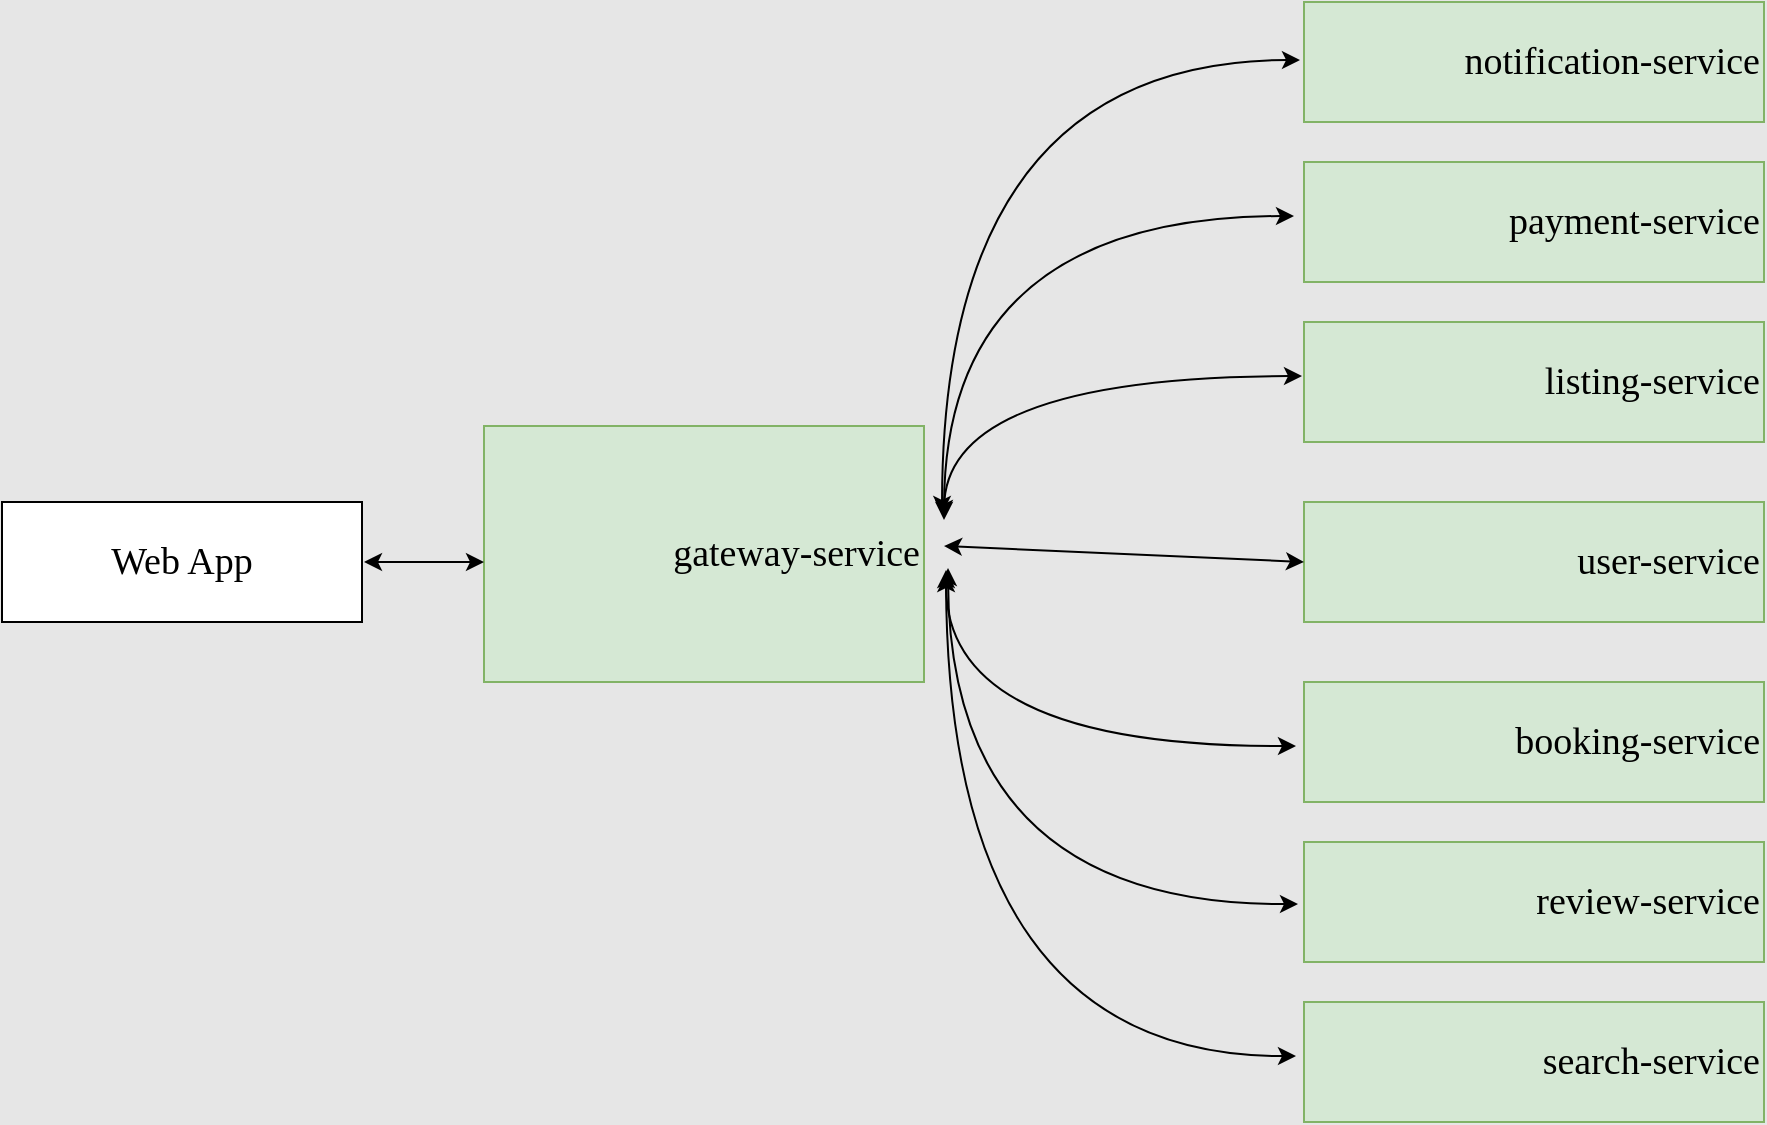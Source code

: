 <mxfile version="26.0.16">
  <diagram name="Page-1" id="ijG_BgC3t4vdo7ootLcb">
    <mxGraphModel dx="1671" dy="879" grid="0" gridSize="10" guides="0" tooltips="1" connect="1" arrows="0" fold="1" page="1" pageScale="1" pageWidth="2000" pageHeight="1000" background="#E6E6E6" math="0" shadow="0">
      <root>
        <mxCell id="0" />
        <mxCell id="1" parent="0" />
        <mxCell id="NnvlzP4zUqjAs9mgB_Xr-36" value="" style="group" vertex="1" connectable="0" parent="1">
          <mxGeometry x="39" y="330" width="180" height="100" as="geometry" />
        </mxCell>
        <mxCell id="NnvlzP4zUqjAs9mgB_Xr-2" value="" style="shape=image;verticalLabelPosition=bottom;labelBackgroundColor=default;verticalAlign=top;aspect=fixed;imageAspect=0;image=https://static-00.iconduck.com/assets.00/next-js-icon-2048x2048-5dqjgeku.png;" vertex="1" parent="NnvlzP4zUqjAs9mgB_Xr-36">
          <mxGeometry width="30" height="30" as="geometry" />
        </mxCell>
        <mxCell id="NnvlzP4zUqjAs9mgB_Xr-34" value="" style="shape=image;verticalLabelPosition=bottom;labelBackgroundColor=default;verticalAlign=top;aspect=fixed;imageAspect=0;image=https://static-00.iconduck.com/assets.00/typescript-icon-icon-2048x2048-2rhh1z66.png;" vertex="1" parent="NnvlzP4zUqjAs9mgB_Xr-36">
          <mxGeometry x="40" width="30" height="30" as="geometry" />
        </mxCell>
        <mxCell id="NnvlzP4zUqjAs9mgB_Xr-35" value="Web App" style="rounded=0;whiteSpace=wrap;html=1;fontSize=19;fontFamily=Verdana;fontStyle=0;labelPosition=center;verticalLabelPosition=middle;align=center;verticalAlign=middle;" vertex="1" parent="NnvlzP4zUqjAs9mgB_Xr-36">
          <mxGeometry y="40" width="180" height="60" as="geometry" />
        </mxCell>
        <mxCell id="NnvlzP4zUqjAs9mgB_Xr-93" value="" style="shape=image;verticalLabelPosition=bottom;labelBackgroundColor=default;verticalAlign=top;aspect=fixed;imageAspect=0;image=https://cdn4.iconfinder.com/data/icons/logos-and-brands/512/97_Docker_logo_logos-512.png;" vertex="1" parent="NnvlzP4zUqjAs9mgB_Xr-36">
          <mxGeometry x="79" y="-9" width="42" height="42" as="geometry" />
        </mxCell>
        <mxCell id="NnvlzP4zUqjAs9mgB_Xr-39" value="" style="group" vertex="1" connectable="0" parent="1">
          <mxGeometry x="280" y="400" width="220" height="60" as="geometry" />
        </mxCell>
        <mxCell id="NnvlzP4zUqjAs9mgB_Xr-38" value="gateway-service" style="rounded=0;whiteSpace=wrap;html=1;fontSize=19;fontFamily=Verdana;fontStyle=0;labelPosition=center;verticalLabelPosition=middle;align=right;verticalAlign=middle;fillColor=#d5e8d4;strokeColor=#82b366;" vertex="1" parent="NnvlzP4zUqjAs9mgB_Xr-39">
          <mxGeometry y="-68" width="220" height="128" as="geometry" />
        </mxCell>
        <mxCell id="NnvlzP4zUqjAs9mgB_Xr-33" value="" style="shape=image;verticalLabelPosition=bottom;labelBackgroundColor=default;verticalAlign=top;aspect=fixed;imageAspect=0;image=https://static-00.iconduck.com/assets.00/node-js-icon-454x512-nztofx17.png;" vertex="1" parent="NnvlzP4zUqjAs9mgB_Xr-39">
          <mxGeometry x="10" y="-25" width="37.24" height="42" as="geometry" />
        </mxCell>
        <mxCell id="NnvlzP4zUqjAs9mgB_Xr-40" value="" style="endArrow=classic;startArrow=classic;html=1;rounded=0;" edge="1" parent="1">
          <mxGeometry width="50" height="50" relative="1" as="geometry">
            <mxPoint x="220" y="400" as="sourcePoint" />
            <mxPoint x="280" y="400" as="targetPoint" />
          </mxGeometry>
        </mxCell>
        <mxCell id="NnvlzP4zUqjAs9mgB_Xr-41" value="" style="group" vertex="1" connectable="0" parent="1">
          <mxGeometry x="690" y="370" width="230" height="60" as="geometry" />
        </mxCell>
        <mxCell id="NnvlzP4zUqjAs9mgB_Xr-42" value="user-service" style="rounded=0;whiteSpace=wrap;html=1;fontSize=19;fontFamily=Verdana;fontStyle=0;labelPosition=center;verticalLabelPosition=middle;align=right;verticalAlign=middle;fillColor=#d5e8d4;strokeColor=#82b366;" vertex="1" parent="NnvlzP4zUqjAs9mgB_Xr-41">
          <mxGeometry width="230" height="60" as="geometry" />
        </mxCell>
        <mxCell id="NnvlzP4zUqjAs9mgB_Xr-43" value="" style="shape=image;verticalLabelPosition=bottom;labelBackgroundColor=default;verticalAlign=top;aspect=fixed;imageAspect=0;image=https://static-00.iconduck.com/assets.00/node-js-icon-454x512-nztofx17.png;" vertex="1" parent="NnvlzP4zUqjAs9mgB_Xr-41">
          <mxGeometry x="10.455" y="10" width="37.24" height="42" as="geometry" />
        </mxCell>
        <mxCell id="NnvlzP4zUqjAs9mgB_Xr-44" value="" style="group" vertex="1" connectable="0" parent="1">
          <mxGeometry x="690" y="280" width="230" height="60" as="geometry" />
        </mxCell>
        <mxCell id="NnvlzP4zUqjAs9mgB_Xr-45" value="listing-service" style="rounded=0;whiteSpace=wrap;html=1;fontSize=19;fontFamily=Verdana;fontStyle=0;labelPosition=center;verticalLabelPosition=middle;align=right;verticalAlign=middle;fillColor=#d5e8d4;strokeColor=#82b366;" vertex="1" parent="NnvlzP4zUqjAs9mgB_Xr-44">
          <mxGeometry width="230" height="60" as="geometry" />
        </mxCell>
        <mxCell id="NnvlzP4zUqjAs9mgB_Xr-46" value="" style="shape=image;verticalLabelPosition=bottom;labelBackgroundColor=default;verticalAlign=top;aspect=fixed;imageAspect=0;image=https://static-00.iconduck.com/assets.00/node-js-icon-454x512-nztofx17.png;" vertex="1" parent="NnvlzP4zUqjAs9mgB_Xr-44">
          <mxGeometry x="10.455" y="10" width="37.24" height="42" as="geometry" />
        </mxCell>
        <mxCell id="NnvlzP4zUqjAs9mgB_Xr-47" value="" style="group" vertex="1" connectable="0" parent="1">
          <mxGeometry x="690" y="460" width="230" height="60" as="geometry" />
        </mxCell>
        <mxCell id="NnvlzP4zUqjAs9mgB_Xr-48" value="booking-service" style="rounded=0;whiteSpace=wrap;html=1;fontSize=19;fontFamily=Verdana;fontStyle=0;labelPosition=center;verticalLabelPosition=middle;align=right;verticalAlign=middle;fillColor=#d5e8d4;strokeColor=#82b366;" vertex="1" parent="NnvlzP4zUqjAs9mgB_Xr-47">
          <mxGeometry width="230" height="60" as="geometry" />
        </mxCell>
        <mxCell id="NnvlzP4zUqjAs9mgB_Xr-49" value="" style="shape=image;verticalLabelPosition=bottom;labelBackgroundColor=default;verticalAlign=top;aspect=fixed;imageAspect=0;image=https://static-00.iconduck.com/assets.00/node-js-icon-454x512-nztofx17.png;" vertex="1" parent="NnvlzP4zUqjAs9mgB_Xr-47">
          <mxGeometry x="10" y="10" width="37.24" height="42" as="geometry" />
        </mxCell>
        <mxCell id="NnvlzP4zUqjAs9mgB_Xr-50" value="" style="group" vertex="1" connectable="0" parent="1">
          <mxGeometry x="690" y="200" width="230" height="60" as="geometry" />
        </mxCell>
        <mxCell id="NnvlzP4zUqjAs9mgB_Xr-51" value="payment-service" style="rounded=0;whiteSpace=wrap;html=1;fontSize=19;fontFamily=Verdana;fontStyle=0;labelPosition=center;verticalLabelPosition=middle;align=right;verticalAlign=middle;fillColor=#d5e8d4;strokeColor=#82b366;" vertex="1" parent="NnvlzP4zUqjAs9mgB_Xr-50">
          <mxGeometry width="230" height="60" as="geometry" />
        </mxCell>
        <mxCell id="NnvlzP4zUqjAs9mgB_Xr-52" value="" style="shape=image;verticalLabelPosition=bottom;labelBackgroundColor=default;verticalAlign=top;aspect=fixed;imageAspect=0;image=https://static-00.iconduck.com/assets.00/node-js-icon-454x512-nztofx17.png;" vertex="1" parent="NnvlzP4zUqjAs9mgB_Xr-50">
          <mxGeometry x="10.455" y="10" width="37.24" height="42" as="geometry" />
        </mxCell>
        <mxCell id="NnvlzP4zUqjAs9mgB_Xr-53" value="" style="group" vertex="1" connectable="0" parent="1">
          <mxGeometry x="690" y="540" width="230" height="60" as="geometry" />
        </mxCell>
        <mxCell id="NnvlzP4zUqjAs9mgB_Xr-54" value="review-service" style="rounded=0;whiteSpace=wrap;html=1;fontSize=19;fontFamily=Verdana;fontStyle=0;labelPosition=center;verticalLabelPosition=middle;align=right;verticalAlign=middle;fillColor=#d5e8d4;strokeColor=#82b366;" vertex="1" parent="NnvlzP4zUqjAs9mgB_Xr-53">
          <mxGeometry width="230" height="60" as="geometry" />
        </mxCell>
        <mxCell id="NnvlzP4zUqjAs9mgB_Xr-55" value="" style="shape=image;verticalLabelPosition=bottom;labelBackgroundColor=default;verticalAlign=top;aspect=fixed;imageAspect=0;image=https://static-00.iconduck.com/assets.00/node-js-icon-454x512-nztofx17.png;" vertex="1" parent="NnvlzP4zUqjAs9mgB_Xr-53">
          <mxGeometry x="10.455" y="10" width="37.24" height="42" as="geometry" />
        </mxCell>
        <mxCell id="NnvlzP4zUqjAs9mgB_Xr-56" value="" style="group" vertex="1" connectable="0" parent="1">
          <mxGeometry x="690" y="120" width="230" height="60" as="geometry" />
        </mxCell>
        <mxCell id="NnvlzP4zUqjAs9mgB_Xr-57" value="notification-service" style="rounded=0;whiteSpace=wrap;html=1;fontSize=19;fontFamily=Verdana;fontStyle=0;labelPosition=center;verticalLabelPosition=middle;align=right;verticalAlign=middle;fillColor=#d5e8d4;strokeColor=#82b366;" vertex="1" parent="NnvlzP4zUqjAs9mgB_Xr-56">
          <mxGeometry width="230" height="60" as="geometry" />
        </mxCell>
        <mxCell id="NnvlzP4zUqjAs9mgB_Xr-58" value="" style="shape=image;verticalLabelPosition=bottom;labelBackgroundColor=default;verticalAlign=top;aspect=fixed;imageAspect=0;image=https://static-00.iconduck.com/assets.00/node-js-icon-454x512-nztofx17.png;" vertex="1" parent="NnvlzP4zUqjAs9mgB_Xr-56">
          <mxGeometry x="10.455" y="10" width="37.24" height="42" as="geometry" />
        </mxCell>
        <mxCell id="NnvlzP4zUqjAs9mgB_Xr-59" value="" style="group" vertex="1" connectable="0" parent="1">
          <mxGeometry x="690" y="620" width="230" height="60" as="geometry" />
        </mxCell>
        <mxCell id="NnvlzP4zUqjAs9mgB_Xr-60" value="search-service" style="rounded=0;whiteSpace=wrap;html=1;fontSize=19;fontFamily=Verdana;fontStyle=0;labelPosition=center;verticalLabelPosition=middle;align=right;verticalAlign=middle;fillColor=#d5e8d4;strokeColor=#82b366;" vertex="1" parent="NnvlzP4zUqjAs9mgB_Xr-59">
          <mxGeometry width="230" height="60" as="geometry" />
        </mxCell>
        <mxCell id="NnvlzP4zUqjAs9mgB_Xr-61" value="" style="shape=image;verticalLabelPosition=bottom;labelBackgroundColor=default;verticalAlign=top;aspect=fixed;imageAspect=0;image=https://static-00.iconduck.com/assets.00/node-js-icon-454x512-nztofx17.png;" vertex="1" parent="NnvlzP4zUqjAs9mgB_Xr-59">
          <mxGeometry x="10" y="10" width="37.24" height="42" as="geometry" />
        </mxCell>
        <mxCell id="NnvlzP4zUqjAs9mgB_Xr-82" value="" style="endArrow=classic;startArrow=classic;html=1;rounded=0;entryX=0;entryY=0.5;entryDx=0;entryDy=0;" edge="1" parent="1" target="NnvlzP4zUqjAs9mgB_Xr-42">
          <mxGeometry width="50" height="50" relative="1" as="geometry">
            <mxPoint x="510" y="392" as="sourcePoint" />
            <mxPoint x="700" y="320" as="targetPoint" />
          </mxGeometry>
        </mxCell>
        <mxCell id="NnvlzP4zUqjAs9mgB_Xr-87" value="" style="endArrow=classic;startArrow=classic;html=1;rounded=0;edgeStyle=orthogonalEdgeStyle;curved=1;" edge="1" parent="1">
          <mxGeometry width="50" height="50" relative="1" as="geometry">
            <mxPoint x="686" y="647" as="sourcePoint" />
            <mxPoint x="511" y="404" as="targetPoint" />
          </mxGeometry>
        </mxCell>
        <mxCell id="NnvlzP4zUqjAs9mgB_Xr-88" value="" style="endArrow=classic;startArrow=classic;html=1;rounded=0;edgeStyle=orthogonalEdgeStyle;curved=1;" edge="1" parent="1">
          <mxGeometry width="50" height="50" relative="1" as="geometry">
            <mxPoint x="687" y="571" as="sourcePoint" />
            <mxPoint x="512" y="403" as="targetPoint" />
          </mxGeometry>
        </mxCell>
        <mxCell id="NnvlzP4zUqjAs9mgB_Xr-89" value="" style="endArrow=classic;startArrow=classic;html=1;rounded=0;edgeStyle=orthogonalEdgeStyle;curved=1;" edge="1" parent="1">
          <mxGeometry width="50" height="50" relative="1" as="geometry">
            <mxPoint x="686" y="492" as="sourcePoint" />
            <mxPoint x="511" y="406" as="targetPoint" />
          </mxGeometry>
        </mxCell>
        <mxCell id="NnvlzP4zUqjAs9mgB_Xr-90" value="" style="endArrow=classic;startArrow=classic;html=1;rounded=0;edgeStyle=orthogonalEdgeStyle;curved=1;" edge="1" parent="1">
          <mxGeometry width="50" height="50" relative="1" as="geometry">
            <mxPoint x="689" y="307" as="sourcePoint" />
            <mxPoint x="510" y="379" as="targetPoint" />
          </mxGeometry>
        </mxCell>
        <mxCell id="NnvlzP4zUqjAs9mgB_Xr-91" value="" style="endArrow=classic;startArrow=classic;html=1;rounded=0;edgeStyle=orthogonalEdgeStyle;curved=1;" edge="1" parent="1">
          <mxGeometry width="50" height="50" relative="1" as="geometry">
            <mxPoint x="685" y="227" as="sourcePoint" />
            <mxPoint x="510" y="378" as="targetPoint" />
          </mxGeometry>
        </mxCell>
        <mxCell id="NnvlzP4zUqjAs9mgB_Xr-92" value="" style="endArrow=classic;startArrow=classic;html=1;rounded=0;edgeStyle=orthogonalEdgeStyle;curved=1;" edge="1" parent="1">
          <mxGeometry width="50" height="50" relative="1" as="geometry">
            <mxPoint x="688" y="149" as="sourcePoint" />
            <mxPoint x="509" y="376" as="targetPoint" />
          </mxGeometry>
        </mxCell>
      </root>
    </mxGraphModel>
  </diagram>
</mxfile>
